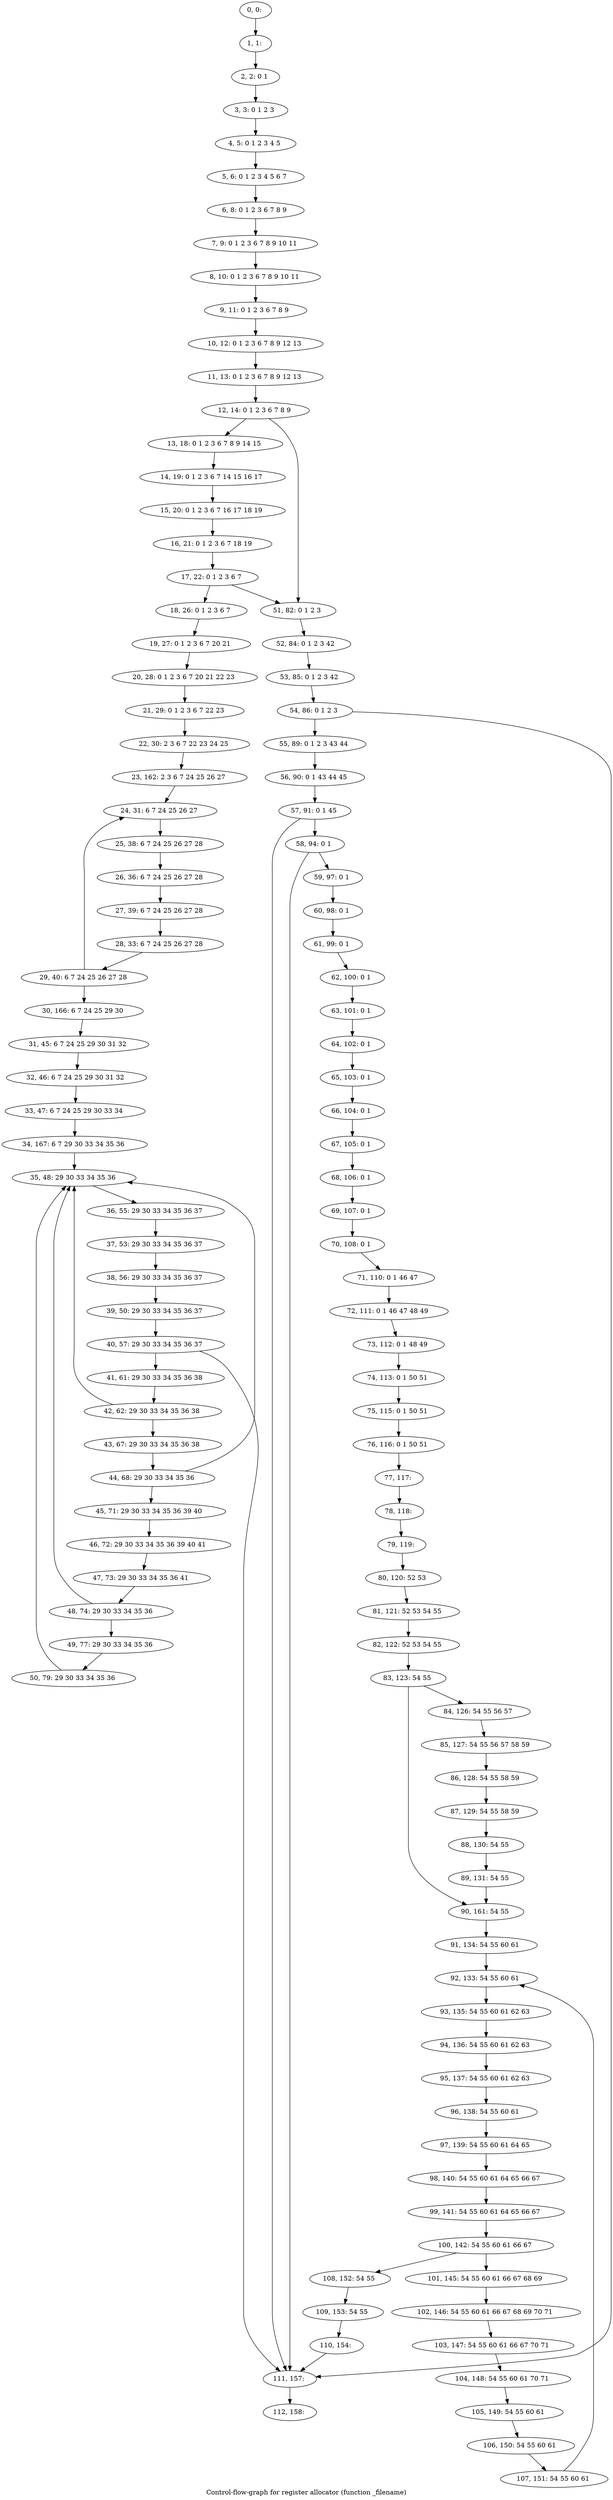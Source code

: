 digraph G {
graph [label="Control-flow-graph for register allocator (function _filename)"]
0[label="0, 0: "];
1[label="1, 1: "];
2[label="2, 2: 0 1 "];
3[label="3, 3: 0 1 2 3 "];
4[label="4, 5: 0 1 2 3 4 5 "];
5[label="5, 6: 0 1 2 3 4 5 6 7 "];
6[label="6, 8: 0 1 2 3 6 7 8 9 "];
7[label="7, 9: 0 1 2 3 6 7 8 9 10 11 "];
8[label="8, 10: 0 1 2 3 6 7 8 9 10 11 "];
9[label="9, 11: 0 1 2 3 6 7 8 9 "];
10[label="10, 12: 0 1 2 3 6 7 8 9 12 13 "];
11[label="11, 13: 0 1 2 3 6 7 8 9 12 13 "];
12[label="12, 14: 0 1 2 3 6 7 8 9 "];
13[label="13, 18: 0 1 2 3 6 7 8 9 14 15 "];
14[label="14, 19: 0 1 2 3 6 7 14 15 16 17 "];
15[label="15, 20: 0 1 2 3 6 7 16 17 18 19 "];
16[label="16, 21: 0 1 2 3 6 7 18 19 "];
17[label="17, 22: 0 1 2 3 6 7 "];
18[label="18, 26: 0 1 2 3 6 7 "];
19[label="19, 27: 0 1 2 3 6 7 20 21 "];
20[label="20, 28: 0 1 2 3 6 7 20 21 22 23 "];
21[label="21, 29: 0 1 2 3 6 7 22 23 "];
22[label="22, 30: 2 3 6 7 22 23 24 25 "];
23[label="23, 162: 2 3 6 7 24 25 26 27 "];
24[label="24, 31: 6 7 24 25 26 27 "];
25[label="25, 38: 6 7 24 25 26 27 28 "];
26[label="26, 36: 6 7 24 25 26 27 28 "];
27[label="27, 39: 6 7 24 25 26 27 28 "];
28[label="28, 33: 6 7 24 25 26 27 28 "];
29[label="29, 40: 6 7 24 25 26 27 28 "];
30[label="30, 166: 6 7 24 25 29 30 "];
31[label="31, 45: 6 7 24 25 29 30 31 32 "];
32[label="32, 46: 6 7 24 25 29 30 31 32 "];
33[label="33, 47: 6 7 24 25 29 30 33 34 "];
34[label="34, 167: 6 7 29 30 33 34 35 36 "];
35[label="35, 48: 29 30 33 34 35 36 "];
36[label="36, 55: 29 30 33 34 35 36 37 "];
37[label="37, 53: 29 30 33 34 35 36 37 "];
38[label="38, 56: 29 30 33 34 35 36 37 "];
39[label="39, 50: 29 30 33 34 35 36 37 "];
40[label="40, 57: 29 30 33 34 35 36 37 "];
41[label="41, 61: 29 30 33 34 35 36 38 "];
42[label="42, 62: 29 30 33 34 35 36 38 "];
43[label="43, 67: 29 30 33 34 35 36 38 "];
44[label="44, 68: 29 30 33 34 35 36 "];
45[label="45, 71: 29 30 33 34 35 36 39 40 "];
46[label="46, 72: 29 30 33 34 35 36 39 40 41 "];
47[label="47, 73: 29 30 33 34 35 36 41 "];
48[label="48, 74: 29 30 33 34 35 36 "];
49[label="49, 77: 29 30 33 34 35 36 "];
50[label="50, 79: 29 30 33 34 35 36 "];
51[label="51, 82: 0 1 2 3 "];
52[label="52, 84: 0 1 2 3 42 "];
53[label="53, 85: 0 1 2 3 42 "];
54[label="54, 86: 0 1 2 3 "];
55[label="55, 89: 0 1 2 3 43 44 "];
56[label="56, 90: 0 1 43 44 45 "];
57[label="57, 91: 0 1 45 "];
58[label="58, 94: 0 1 "];
59[label="59, 97: 0 1 "];
60[label="60, 98: 0 1 "];
61[label="61, 99: 0 1 "];
62[label="62, 100: 0 1 "];
63[label="63, 101: 0 1 "];
64[label="64, 102: 0 1 "];
65[label="65, 103: 0 1 "];
66[label="66, 104: 0 1 "];
67[label="67, 105: 0 1 "];
68[label="68, 106: 0 1 "];
69[label="69, 107: 0 1 "];
70[label="70, 108: 0 1 "];
71[label="71, 110: 0 1 46 47 "];
72[label="72, 111: 0 1 46 47 48 49 "];
73[label="73, 112: 0 1 48 49 "];
74[label="74, 113: 0 1 50 51 "];
75[label="75, 115: 0 1 50 51 "];
76[label="76, 116: 0 1 50 51 "];
77[label="77, 117: "];
78[label="78, 118: "];
79[label="79, 119: "];
80[label="80, 120: 52 53 "];
81[label="81, 121: 52 53 54 55 "];
82[label="82, 122: 52 53 54 55 "];
83[label="83, 123: 54 55 "];
84[label="84, 126: 54 55 56 57 "];
85[label="85, 127: 54 55 56 57 58 59 "];
86[label="86, 128: 54 55 58 59 "];
87[label="87, 129: 54 55 58 59 "];
88[label="88, 130: 54 55 "];
89[label="89, 131: 54 55 "];
90[label="90, 161: 54 55 "];
91[label="91, 134: 54 55 60 61 "];
92[label="92, 133: 54 55 60 61 "];
93[label="93, 135: 54 55 60 61 62 63 "];
94[label="94, 136: 54 55 60 61 62 63 "];
95[label="95, 137: 54 55 60 61 62 63 "];
96[label="96, 138: 54 55 60 61 "];
97[label="97, 139: 54 55 60 61 64 65 "];
98[label="98, 140: 54 55 60 61 64 65 66 67 "];
99[label="99, 141: 54 55 60 61 64 65 66 67 "];
100[label="100, 142: 54 55 60 61 66 67 "];
101[label="101, 145: 54 55 60 61 66 67 68 69 "];
102[label="102, 146: 54 55 60 61 66 67 68 69 70 71 "];
103[label="103, 147: 54 55 60 61 66 67 70 71 "];
104[label="104, 148: 54 55 60 61 70 71 "];
105[label="105, 149: 54 55 60 61 "];
106[label="106, 150: 54 55 60 61 "];
107[label="107, 151: 54 55 60 61 "];
108[label="108, 152: 54 55 "];
109[label="109, 153: 54 55 "];
110[label="110, 154: "];
111[label="111, 157: "];
112[label="112, 158: "];
0->1 ;
1->2 ;
2->3 ;
3->4 ;
4->5 ;
5->6 ;
6->7 ;
7->8 ;
8->9 ;
9->10 ;
10->11 ;
11->12 ;
12->13 ;
12->51 ;
13->14 ;
14->15 ;
15->16 ;
16->17 ;
17->18 ;
17->51 ;
18->19 ;
19->20 ;
20->21 ;
21->22 ;
22->23 ;
23->24 ;
24->25 ;
25->26 ;
26->27 ;
27->28 ;
28->29 ;
29->30 ;
29->24 ;
30->31 ;
31->32 ;
32->33 ;
33->34 ;
34->35 ;
35->36 ;
36->37 ;
37->38 ;
38->39 ;
39->40 ;
40->41 ;
40->111 ;
41->42 ;
42->43 ;
42->35 ;
43->44 ;
44->45 ;
44->35 ;
45->46 ;
46->47 ;
47->48 ;
48->49 ;
48->35 ;
49->50 ;
50->35 ;
51->52 ;
52->53 ;
53->54 ;
54->55 ;
54->111 ;
55->56 ;
56->57 ;
57->58 ;
57->111 ;
58->59 ;
58->111 ;
59->60 ;
60->61 ;
61->62 ;
62->63 ;
63->64 ;
64->65 ;
65->66 ;
66->67 ;
67->68 ;
68->69 ;
69->70 ;
70->71 ;
71->72 ;
72->73 ;
73->74 ;
74->75 ;
75->76 ;
76->77 ;
77->78 ;
78->79 ;
79->80 ;
80->81 ;
81->82 ;
82->83 ;
83->84 ;
83->90 ;
84->85 ;
85->86 ;
86->87 ;
87->88 ;
88->89 ;
89->90 ;
90->91 ;
91->92 ;
92->93 ;
93->94 ;
94->95 ;
95->96 ;
96->97 ;
97->98 ;
98->99 ;
99->100 ;
100->101 ;
100->108 ;
101->102 ;
102->103 ;
103->104 ;
104->105 ;
105->106 ;
106->107 ;
107->92 ;
108->109 ;
109->110 ;
110->111 ;
111->112 ;
}
